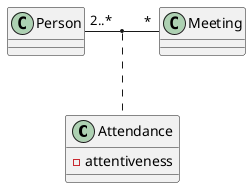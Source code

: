 @startuml

class Attendance {
    - attentiveness
}

Person "2..*" - "*" Meeting
(Person, Meeting) .. Attendance

@enduml